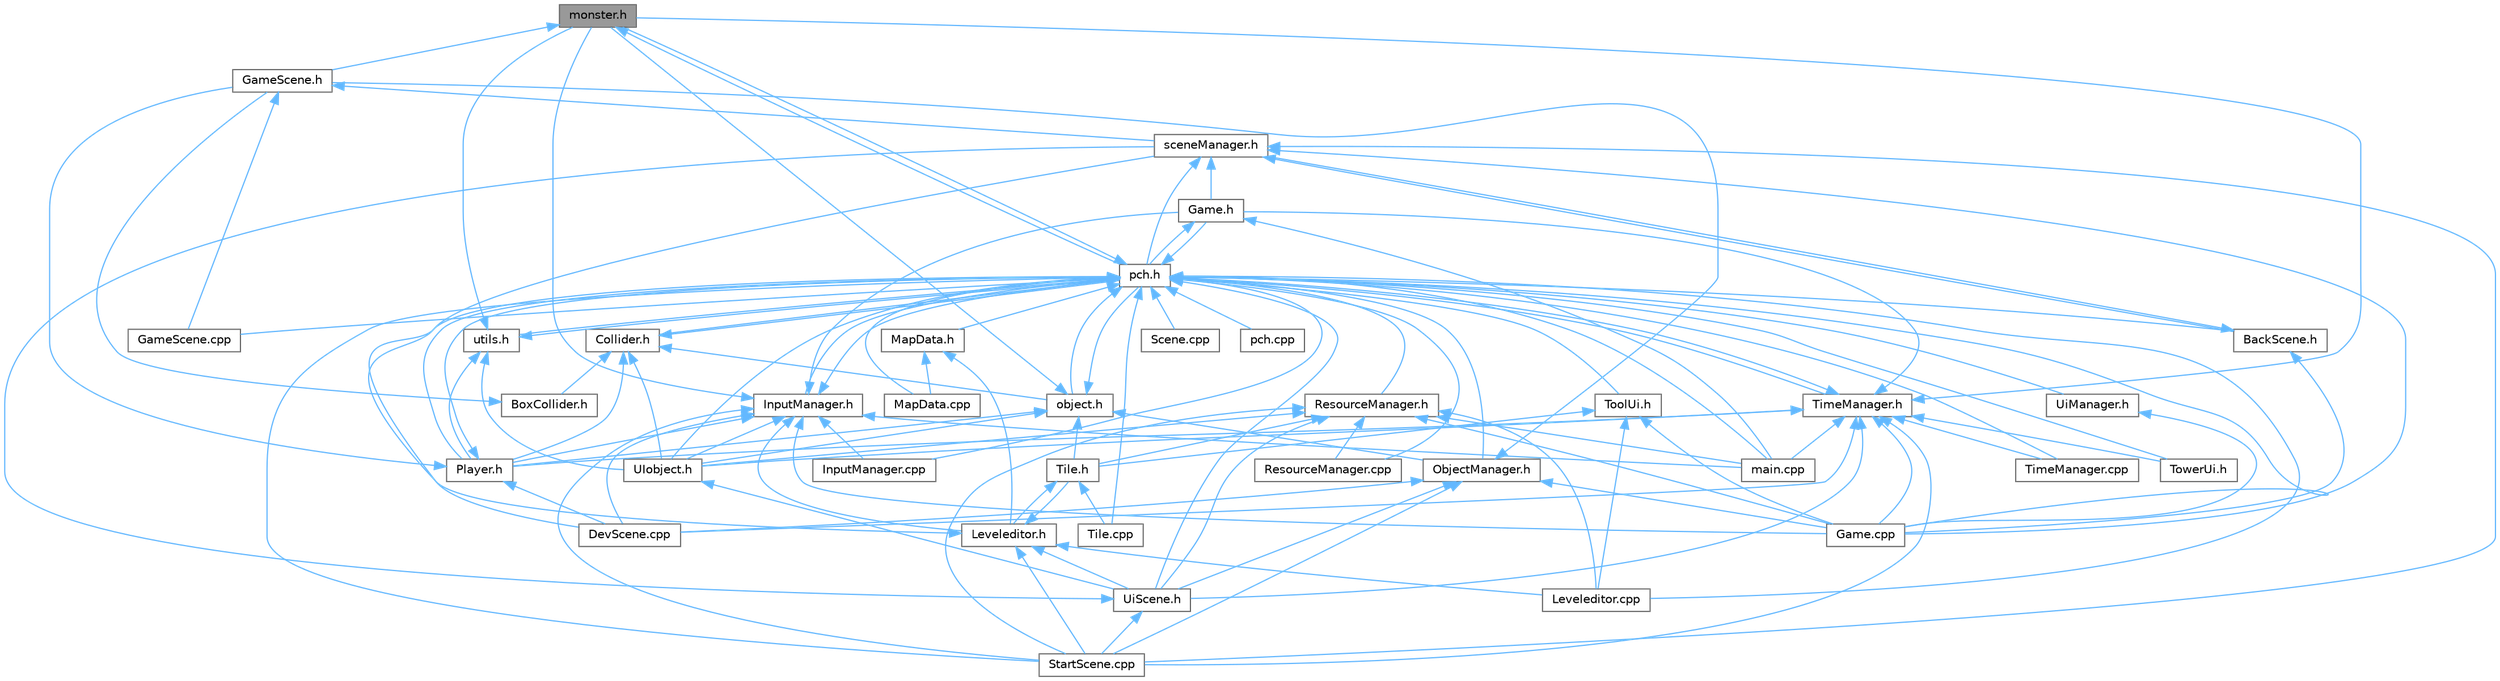 digraph "monster.h"
{
 // LATEX_PDF_SIZE
  bgcolor="transparent";
  edge [fontname=Helvetica,fontsize=10,labelfontname=Helvetica,labelfontsize=10];
  node [fontname=Helvetica,fontsize=10,shape=box,height=0.2,width=0.4];
  Node1 [id="Node000001",label="monster.h",height=0.2,width=0.4,color="gray40", fillcolor="grey60", style="filled", fontcolor="black",tooltip=" "];
  Node1 -> Node2 [id="edge1_Node000001_Node000002",dir="back",color="steelblue1",style="solid",tooltip=" "];
  Node2 [id="Node000002",label="GameScene.h",height=0.2,width=0.4,color="grey40", fillcolor="white", style="filled",URL="$_game_scene_8h.html",tooltip=" "];
  Node2 -> Node3 [id="edge2_Node000002_Node000003",dir="back",color="steelblue1",style="solid",tooltip=" "];
  Node3 [id="Node000003",label="GameScene.cpp",height=0.2,width=0.4,color="grey40", fillcolor="white", style="filled",URL="$_game_scene_8cpp.html",tooltip=" "];
  Node2 -> Node4 [id="edge3_Node000002_Node000004",dir="back",color="steelblue1",style="solid",tooltip=" "];
  Node4 [id="Node000004",label="sceneManager.h",height=0.2,width=0.4,color="grey40", fillcolor="white", style="filled",URL="$scene_manager_8h.html",tooltip=" "];
  Node4 -> Node5 [id="edge4_Node000004_Node000005",dir="back",color="steelblue1",style="solid",tooltip=" "];
  Node5 [id="Node000005",label="BackScene.h",height=0.2,width=0.4,color="grey40", fillcolor="white", style="filled",URL="$_back_scene_8h.html",tooltip=" "];
  Node5 -> Node6 [id="edge5_Node000005_Node000006",dir="back",color="steelblue1",style="solid",tooltip=" "];
  Node6 [id="Node000006",label="Game.cpp",height=0.2,width=0.4,color="grey40", fillcolor="white", style="filled",URL="$_game_8cpp.html",tooltip=" "];
  Node5 -> Node4 [id="edge6_Node000005_Node000004",dir="back",color="steelblue1",style="solid",tooltip=" "];
  Node4 -> Node6 [id="edge7_Node000004_Node000006",dir="back",color="steelblue1",style="solid",tooltip=" "];
  Node4 -> Node7 [id="edge8_Node000004_Node000007",dir="back",color="steelblue1",style="solid",tooltip=" "];
  Node7 [id="Node000007",label="Game.h",height=0.2,width=0.4,color="grey40", fillcolor="white", style="filled",URL="$_game_8h.html",tooltip=" "];
  Node7 -> Node8 [id="edge9_Node000007_Node000008",dir="back",color="steelblue1",style="solid",tooltip=" "];
  Node8 [id="Node000008",label="main.cpp",height=0.2,width=0.4,color="grey40", fillcolor="white", style="filled",URL="$main_8cpp.html",tooltip=" "];
  Node7 -> Node9 [id="edge10_Node000007_Node000009",dir="back",color="steelblue1",style="solid",tooltip=" "];
  Node9 [id="Node000009",label="pch.h",height=0.2,width=0.4,color="grey40", fillcolor="white", style="filled",URL="$pch_8h.html",tooltip=" "];
  Node9 -> Node5 [id="edge11_Node000009_Node000005",dir="back",color="steelblue1",style="solid",tooltip=" "];
  Node9 -> Node10 [id="edge12_Node000009_Node000010",dir="back",color="steelblue1",style="solid",tooltip=" "];
  Node10 [id="Node000010",label="Collider.h",height=0.2,width=0.4,color="grey40", fillcolor="white", style="filled",URL="$_collider_8h.html",tooltip=" "];
  Node10 -> Node11 [id="edge13_Node000010_Node000011",dir="back",color="steelblue1",style="solid",tooltip=" "];
  Node11 [id="Node000011",label="BoxCollider.h",height=0.2,width=0.4,color="grey40", fillcolor="white", style="filled",URL="$_box_collider_8h.html",tooltip=" "];
  Node11 -> Node2 [id="edge14_Node000011_Node000002",dir="back",color="steelblue1",style="solid",tooltip=" "];
  Node10 -> Node12 [id="edge15_Node000010_Node000012",dir="back",color="steelblue1",style="solid",tooltip=" "];
  Node12 [id="Node000012",label="Player.h",height=0.2,width=0.4,color="grey40", fillcolor="white", style="filled",URL="$_player_8h.html",tooltip=" "];
  Node12 -> Node13 [id="edge16_Node000012_Node000013",dir="back",color="steelblue1",style="solid",tooltip=" "];
  Node13 [id="Node000013",label="DevScene.cpp",height=0.2,width=0.4,color="grey40", fillcolor="white", style="filled",URL="$_dev_scene_8cpp.html",tooltip=" "];
  Node12 -> Node2 [id="edge17_Node000012_Node000002",dir="back",color="steelblue1",style="solid",tooltip=" "];
  Node12 -> Node9 [id="edge18_Node000012_Node000009",dir="back",color="steelblue1",style="solid",tooltip=" "];
  Node10 -> Node14 [id="edge19_Node000010_Node000014",dir="back",color="steelblue1",style="solid",tooltip=" "];
  Node14 [id="Node000014",label="UIobject.h",height=0.2,width=0.4,color="grey40", fillcolor="white", style="filled",URL="$_u_iobject_8h.html",tooltip=" "];
  Node14 -> Node15 [id="edge20_Node000014_Node000015",dir="back",color="steelblue1",style="solid",tooltip=" "];
  Node15 [id="Node000015",label="UiScene.h",height=0.2,width=0.4,color="grey40", fillcolor="white", style="filled",URL="$_ui_scene_8h.html",tooltip=" "];
  Node15 -> Node16 [id="edge21_Node000015_Node000016",dir="back",color="steelblue1",style="solid",tooltip=" "];
  Node16 [id="Node000016",label="StartScene.cpp",height=0.2,width=0.4,color="grey40", fillcolor="white", style="filled",URL="$_start_scene_8cpp.html",tooltip=" "];
  Node15 -> Node4 [id="edge22_Node000015_Node000004",dir="back",color="steelblue1",style="solid",tooltip=" "];
  Node10 -> Node17 [id="edge23_Node000010_Node000017",dir="back",color="steelblue1",style="solid",tooltip=" "];
  Node17 [id="Node000017",label="object.h",height=0.2,width=0.4,color="grey40", fillcolor="white", style="filled",URL="$object_8h.html",tooltip=" "];
  Node17 -> Node18 [id="edge24_Node000017_Node000018",dir="back",color="steelblue1",style="solid",tooltip=" "];
  Node18 [id="Node000018",label="ObjectManager.h",height=0.2,width=0.4,color="grey40", fillcolor="white", style="filled",URL="$_object_manager_8h.html",tooltip=" "];
  Node18 -> Node13 [id="edge25_Node000018_Node000013",dir="back",color="steelblue1",style="solid",tooltip=" "];
  Node18 -> Node6 [id="edge26_Node000018_Node000006",dir="back",color="steelblue1",style="solid",tooltip=" "];
  Node18 -> Node2 [id="edge27_Node000018_Node000002",dir="back",color="steelblue1",style="solid",tooltip=" "];
  Node18 -> Node16 [id="edge28_Node000018_Node000016",dir="back",color="steelblue1",style="solid",tooltip=" "];
  Node18 -> Node15 [id="edge29_Node000018_Node000015",dir="back",color="steelblue1",style="solid",tooltip=" "];
  Node17 -> Node12 [id="edge30_Node000017_Node000012",dir="back",color="steelblue1",style="solid",tooltip=" "];
  Node17 -> Node19 [id="edge31_Node000017_Node000019",dir="back",color="steelblue1",style="solid",tooltip=" "];
  Node19 [id="Node000019",label="Tile.h",height=0.2,width=0.4,color="grey40", fillcolor="white", style="filled",URL="$_tile_8h.html",tooltip=" "];
  Node19 -> Node20 [id="edge32_Node000019_Node000020",dir="back",color="steelblue1",style="solid",tooltip=" "];
  Node20 [id="Node000020",label="Leveleditor.h",height=0.2,width=0.4,color="grey40", fillcolor="white", style="filled",URL="$_leveleditor_8h.html",tooltip=" "];
  Node20 -> Node21 [id="edge33_Node000020_Node000021",dir="back",color="steelblue1",style="solid",tooltip=" "];
  Node21 [id="Node000021",label="Leveleditor.cpp",height=0.2,width=0.4,color="grey40", fillcolor="white", style="filled",URL="$_leveleditor_8cpp.html",tooltip=" "];
  Node20 -> Node16 [id="edge34_Node000020_Node000016",dir="back",color="steelblue1",style="solid",tooltip=" "];
  Node20 -> Node19 [id="edge35_Node000020_Node000019",dir="back",color="steelblue1",style="solid",tooltip=" "];
  Node20 -> Node15 [id="edge36_Node000020_Node000015",dir="back",color="steelblue1",style="solid",tooltip=" "];
  Node20 -> Node4 [id="edge37_Node000020_Node000004",dir="back",color="steelblue1",style="solid",tooltip=" "];
  Node19 -> Node22 [id="edge38_Node000019_Node000022",dir="back",color="steelblue1",style="solid",tooltip=" "];
  Node22 [id="Node000022",label="Tile.cpp",height=0.2,width=0.4,color="grey40", fillcolor="white", style="filled",URL="$_tile_8cpp.html",tooltip=" "];
  Node17 -> Node14 [id="edge39_Node000017_Node000014",dir="back",color="steelblue1",style="solid",tooltip=" "];
  Node17 -> Node1 [id="edge40_Node000017_Node000001",dir="back",color="steelblue1",style="solid",tooltip=" "];
  Node17 -> Node9 [id="edge41_Node000017_Node000009",dir="back",color="steelblue1",style="solid",tooltip=" "];
  Node10 -> Node9 [id="edge42_Node000010_Node000009",dir="back",color="steelblue1",style="solid",tooltip=" "];
  Node9 -> Node13 [id="edge43_Node000009_Node000013",dir="back",color="steelblue1",style="solid",tooltip=" "];
  Node9 -> Node6 [id="edge44_Node000009_Node000006",dir="back",color="steelblue1",style="solid",tooltip=" "];
  Node9 -> Node7 [id="edge45_Node000009_Node000007",dir="back",color="steelblue1",style="solid",tooltip=" "];
  Node9 -> Node3 [id="edge46_Node000009_Node000003",dir="back",color="steelblue1",style="solid",tooltip=" "];
  Node9 -> Node23 [id="edge47_Node000009_Node000023",dir="back",color="steelblue1",style="solid",tooltip=" "];
  Node23 [id="Node000023",label="InputManager.cpp",height=0.2,width=0.4,color="grey40", fillcolor="white", style="filled",URL="$_input_manager_8cpp.html",tooltip=" "];
  Node9 -> Node24 [id="edge48_Node000009_Node000024",dir="back",color="steelblue1",style="solid",tooltip=" "];
  Node24 [id="Node000024",label="InputManager.h",height=0.2,width=0.4,color="grey40", fillcolor="white", style="filled",URL="$_input_manager_8h.html",tooltip=" "];
  Node24 -> Node13 [id="edge49_Node000024_Node000013",dir="back",color="steelblue1",style="solid",tooltip=" "];
  Node24 -> Node6 [id="edge50_Node000024_Node000006",dir="back",color="steelblue1",style="solid",tooltip=" "];
  Node24 -> Node7 [id="edge51_Node000024_Node000007",dir="back",color="steelblue1",style="solid",tooltip=" "];
  Node24 -> Node23 [id="edge52_Node000024_Node000023",dir="back",color="steelblue1",style="solid",tooltip=" "];
  Node24 -> Node20 [id="edge53_Node000024_Node000020",dir="back",color="steelblue1",style="solid",tooltip=" "];
  Node24 -> Node12 [id="edge54_Node000024_Node000012",dir="back",color="steelblue1",style="solid",tooltip=" "];
  Node24 -> Node16 [id="edge55_Node000024_Node000016",dir="back",color="steelblue1",style="solid",tooltip=" "];
  Node24 -> Node14 [id="edge56_Node000024_Node000014",dir="back",color="steelblue1",style="solid",tooltip=" "];
  Node24 -> Node8 [id="edge57_Node000024_Node000008",dir="back",color="steelblue1",style="solid",tooltip=" "];
  Node24 -> Node1 [id="edge58_Node000024_Node000001",dir="back",color="steelblue1",style="solid",tooltip=" "];
  Node24 -> Node9 [id="edge59_Node000024_Node000009",dir="back",color="steelblue1",style="solid",tooltip=" "];
  Node9 -> Node21 [id="edge60_Node000009_Node000021",dir="back",color="steelblue1",style="solid",tooltip=" "];
  Node9 -> Node25 [id="edge61_Node000009_Node000025",dir="back",color="steelblue1",style="solid",tooltip=" "];
  Node25 [id="Node000025",label="MapData.cpp",height=0.2,width=0.4,color="grey40", fillcolor="white", style="filled",URL="$_map_data_8cpp.html",tooltip=" "];
  Node9 -> Node26 [id="edge62_Node000009_Node000026",dir="back",color="steelblue1",style="solid",tooltip=" "];
  Node26 [id="Node000026",label="MapData.h",height=0.2,width=0.4,color="grey40", fillcolor="white", style="filled",URL="$_map_data_8h.html",tooltip=" "];
  Node26 -> Node20 [id="edge63_Node000026_Node000020",dir="back",color="steelblue1",style="solid",tooltip=" "];
  Node26 -> Node25 [id="edge64_Node000026_Node000025",dir="back",color="steelblue1",style="solid",tooltip=" "];
  Node9 -> Node18 [id="edge65_Node000009_Node000018",dir="back",color="steelblue1",style="solid",tooltip=" "];
  Node9 -> Node12 [id="edge66_Node000009_Node000012",dir="back",color="steelblue1",style="solid",tooltip=" "];
  Node9 -> Node27 [id="edge67_Node000009_Node000027",dir="back",color="steelblue1",style="solid",tooltip=" "];
  Node27 [id="Node000027",label="ResourceManager.cpp",height=0.2,width=0.4,color="grey40", fillcolor="white", style="filled",URL="$_resource_manager_8cpp.html",tooltip=" "];
  Node9 -> Node28 [id="edge68_Node000009_Node000028",dir="back",color="steelblue1",style="solid",tooltip=" "];
  Node28 [id="Node000028",label="ResourceManager.h",height=0.2,width=0.4,color="grey40", fillcolor="white", style="filled",URL="$_resource_manager_8h.html",tooltip=" "];
  Node28 -> Node6 [id="edge69_Node000028_Node000006",dir="back",color="steelblue1",style="solid",tooltip=" "];
  Node28 -> Node21 [id="edge70_Node000028_Node000021",dir="back",color="steelblue1",style="solid",tooltip=" "];
  Node28 -> Node27 [id="edge71_Node000028_Node000027",dir="back",color="steelblue1",style="solid",tooltip=" "];
  Node28 -> Node16 [id="edge72_Node000028_Node000016",dir="back",color="steelblue1",style="solid",tooltip=" "];
  Node28 -> Node19 [id="edge73_Node000028_Node000019",dir="back",color="steelblue1",style="solid",tooltip=" "];
  Node28 -> Node14 [id="edge74_Node000028_Node000014",dir="back",color="steelblue1",style="solid",tooltip=" "];
  Node28 -> Node15 [id="edge75_Node000028_Node000015",dir="back",color="steelblue1",style="solid",tooltip=" "];
  Node28 -> Node8 [id="edge76_Node000028_Node000008",dir="back",color="steelblue1",style="solid",tooltip=" "];
  Node9 -> Node29 [id="edge77_Node000009_Node000029",dir="back",color="steelblue1",style="solid",tooltip=" "];
  Node29 [id="Node000029",label="Scene.cpp",height=0.2,width=0.4,color="grey40", fillcolor="white", style="filled",URL="$_scene_8cpp.html",tooltip=" "];
  Node9 -> Node16 [id="edge78_Node000009_Node000016",dir="back",color="steelblue1",style="solid",tooltip=" "];
  Node9 -> Node22 [id="edge79_Node000009_Node000022",dir="back",color="steelblue1",style="solid",tooltip=" "];
  Node9 -> Node30 [id="edge80_Node000009_Node000030",dir="back",color="steelblue1",style="solid",tooltip=" "];
  Node30 [id="Node000030",label="TimeManager.cpp",height=0.2,width=0.4,color="grey40", fillcolor="white", style="filled",URL="$_time_manager_8cpp.html",tooltip=" "];
  Node9 -> Node31 [id="edge81_Node000009_Node000031",dir="back",color="steelblue1",style="solid",tooltip=" "];
  Node31 [id="Node000031",label="TimeManager.h",height=0.2,width=0.4,color="grey40", fillcolor="white", style="filled",URL="$_time_manager_8h.html",tooltip=" "];
  Node31 -> Node13 [id="edge82_Node000031_Node000013",dir="back",color="steelblue1",style="solid",tooltip=" "];
  Node31 -> Node6 [id="edge83_Node000031_Node000006",dir="back",color="steelblue1",style="solid",tooltip=" "];
  Node31 -> Node7 [id="edge84_Node000031_Node000007",dir="back",color="steelblue1",style="solid",tooltip=" "];
  Node31 -> Node12 [id="edge85_Node000031_Node000012",dir="back",color="steelblue1",style="solid",tooltip=" "];
  Node31 -> Node16 [id="edge86_Node000031_Node000016",dir="back",color="steelblue1",style="solid",tooltip=" "];
  Node31 -> Node30 [id="edge87_Node000031_Node000030",dir="back",color="steelblue1",style="solid",tooltip=" "];
  Node31 -> Node32 [id="edge88_Node000031_Node000032",dir="back",color="steelblue1",style="solid",tooltip=" "];
  Node32 [id="Node000032",label="TowerUi.h",height=0.2,width=0.4,color="grey40", fillcolor="white", style="filled",URL="$_tower_ui_8h.html",tooltip=" "];
  Node31 -> Node14 [id="edge89_Node000031_Node000014",dir="back",color="steelblue1",style="solid",tooltip=" "];
  Node31 -> Node15 [id="edge90_Node000031_Node000015",dir="back",color="steelblue1",style="solid",tooltip=" "];
  Node31 -> Node8 [id="edge91_Node000031_Node000008",dir="back",color="steelblue1",style="solid",tooltip=" "];
  Node31 -> Node1 [id="edge92_Node000031_Node000001",dir="back",color="steelblue1",style="solid",tooltip=" "];
  Node31 -> Node9 [id="edge93_Node000031_Node000009",dir="back",color="steelblue1",style="solid",tooltip=" "];
  Node9 -> Node33 [id="edge94_Node000009_Node000033",dir="back",color="steelblue1",style="solid",tooltip=" "];
  Node33 [id="Node000033",label="ToolUi.h",height=0.2,width=0.4,color="grey40", fillcolor="white", style="filled",URL="$_tool_ui_8h.html",tooltip=" "];
  Node33 -> Node6 [id="edge95_Node000033_Node000006",dir="back",color="steelblue1",style="solid",tooltip=" "];
  Node33 -> Node21 [id="edge96_Node000033_Node000021",dir="back",color="steelblue1",style="solid",tooltip=" "];
  Node33 -> Node19 [id="edge97_Node000033_Node000019",dir="back",color="steelblue1",style="solid",tooltip=" "];
  Node9 -> Node32 [id="edge98_Node000009_Node000032",dir="back",color="steelblue1",style="solid",tooltip=" "];
  Node9 -> Node14 [id="edge99_Node000009_Node000014",dir="back",color="steelblue1",style="solid",tooltip=" "];
  Node9 -> Node34 [id="edge100_Node000009_Node000034",dir="back",color="steelblue1",style="solid",tooltip=" "];
  Node34 [id="Node000034",label="UiManager.h",height=0.2,width=0.4,color="grey40", fillcolor="white", style="filled",URL="$_ui_manager_8h.html",tooltip=" "];
  Node34 -> Node6 [id="edge101_Node000034_Node000006",dir="back",color="steelblue1",style="solid",tooltip=" "];
  Node9 -> Node15 [id="edge102_Node000009_Node000015",dir="back",color="steelblue1",style="solid",tooltip=" "];
  Node9 -> Node8 [id="edge103_Node000009_Node000008",dir="back",color="steelblue1",style="solid",tooltip=" "];
  Node9 -> Node1 [id="edge104_Node000009_Node000001",dir="back",color="steelblue1",style="solid",tooltip=" "];
  Node9 -> Node17 [id="edge105_Node000009_Node000017",dir="back",color="steelblue1",style="solid",tooltip=" "];
  Node9 -> Node35 [id="edge106_Node000009_Node000035",dir="back",color="steelblue1",style="solid",tooltip=" "];
  Node35 [id="Node000035",label="pch.cpp",height=0.2,width=0.4,color="grey40", fillcolor="white", style="filled",URL="$pch_8cpp.html",tooltip=" "];
  Node9 -> Node36 [id="edge107_Node000009_Node000036",dir="back",color="steelblue1",style="solid",tooltip=" "];
  Node36 [id="Node000036",label="utils.h",height=0.2,width=0.4,color="grey40", fillcolor="white", style="filled",URL="$utils_8h.html",tooltip=" "];
  Node36 -> Node12 [id="edge108_Node000036_Node000012",dir="back",color="steelblue1",style="solid",tooltip=" "];
  Node36 -> Node14 [id="edge109_Node000036_Node000014",dir="back",color="steelblue1",style="solid",tooltip=" "];
  Node36 -> Node1 [id="edge110_Node000036_Node000001",dir="back",color="steelblue1",style="solid",tooltip=" "];
  Node36 -> Node9 [id="edge111_Node000036_Node000009",dir="back",color="steelblue1",style="solid",tooltip=" "];
  Node4 -> Node16 [id="edge112_Node000004_Node000016",dir="back",color="steelblue1",style="solid",tooltip=" "];
  Node4 -> Node9 [id="edge113_Node000004_Node000009",dir="back",color="steelblue1",style="solid",tooltip=" "];
  Node1 -> Node9 [id="edge114_Node000001_Node000009",dir="back",color="steelblue1",style="solid",tooltip=" "];
}
